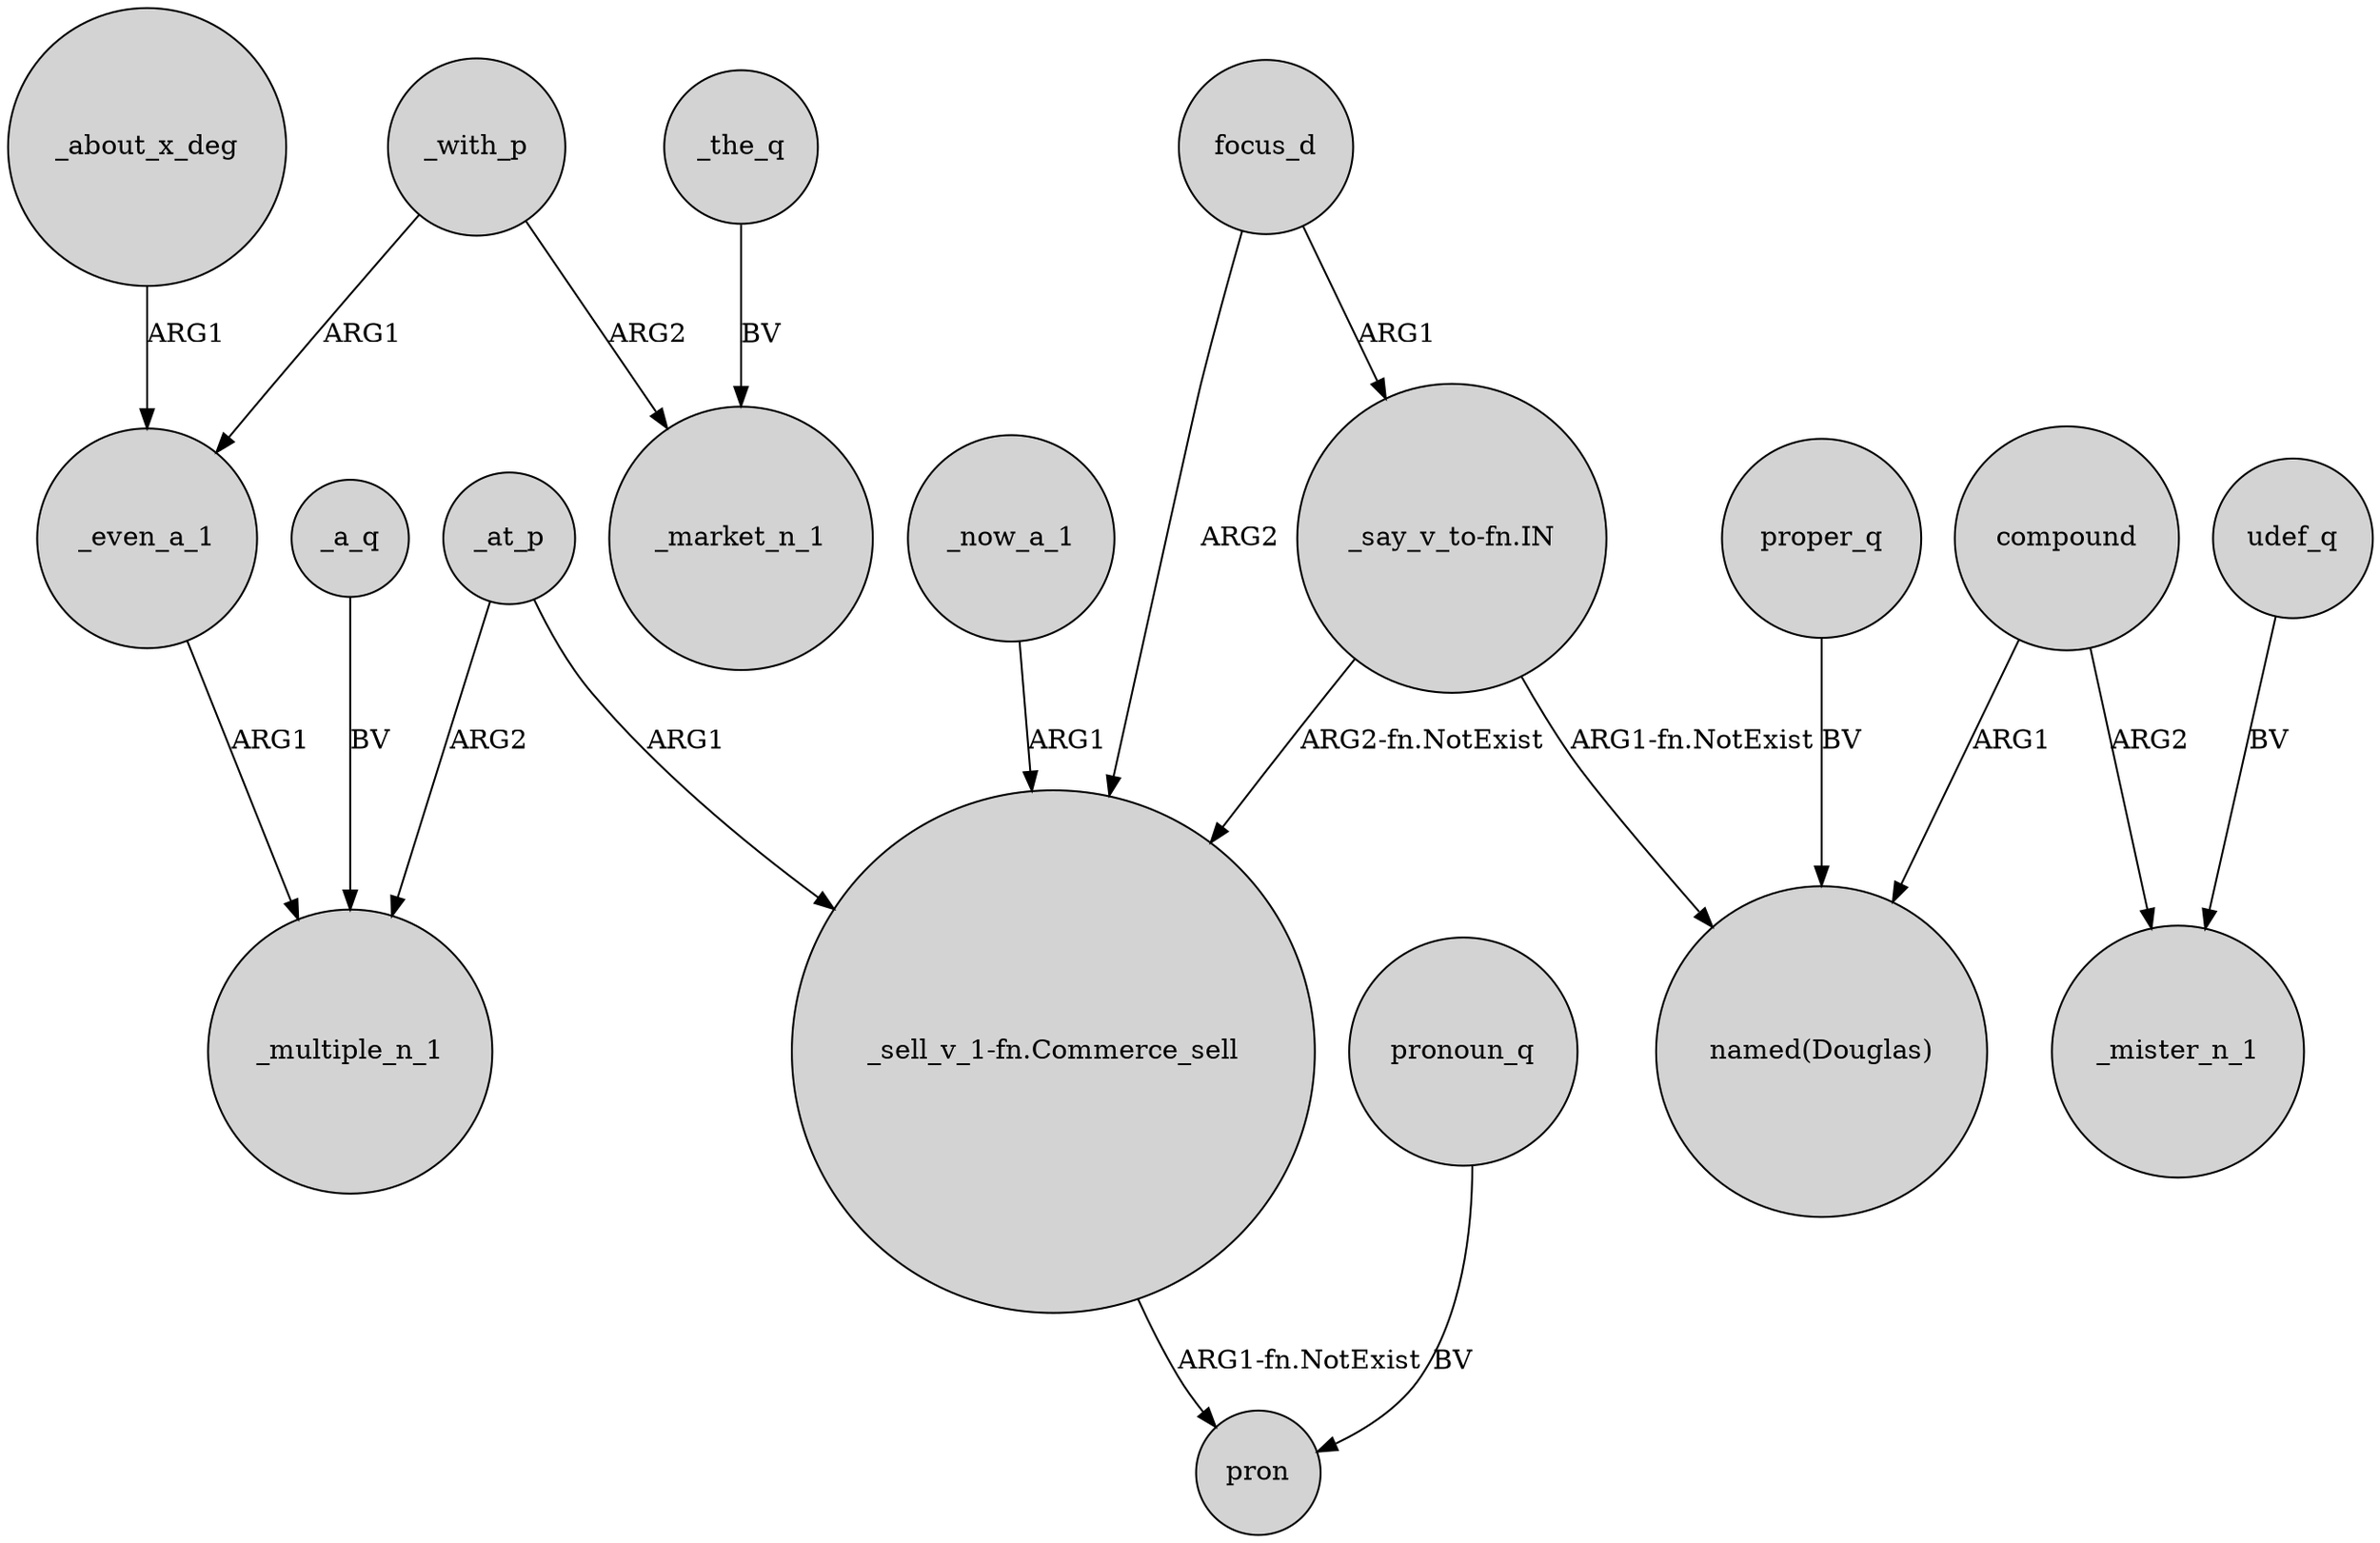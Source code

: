 digraph {
	node [shape=circle style=filled]
	_a_q -> _multiple_n_1 [label=BV]
	"_sell_v_1-fn.Commerce_sell" -> pron [label="ARG1-fn.NotExist"]
	"_say_v_to-fn.IN" -> "named(Douglas)" [label="ARG1-fn.NotExist"]
	_even_a_1 -> _multiple_n_1 [label=ARG1]
	compound -> _mister_n_1 [label=ARG2]
	focus_d -> "_sell_v_1-fn.Commerce_sell" [label=ARG2]
	_with_p -> _market_n_1 [label=ARG2]
	udef_q -> _mister_n_1 [label=BV]
	_with_p -> _even_a_1 [label=ARG1]
	pronoun_q -> pron [label=BV]
	_about_x_deg -> _even_a_1 [label=ARG1]
	proper_q -> "named(Douglas)" [label=BV]
	_at_p -> _multiple_n_1 [label=ARG2]
	_now_a_1 -> "_sell_v_1-fn.Commerce_sell" [label=ARG1]
	"_say_v_to-fn.IN" -> "_sell_v_1-fn.Commerce_sell" [label="ARG2-fn.NotExist"]
	_the_q -> _market_n_1 [label=BV]
	_at_p -> "_sell_v_1-fn.Commerce_sell" [label=ARG1]
	focus_d -> "_say_v_to-fn.IN" [label=ARG1]
	compound -> "named(Douglas)" [label=ARG1]
}
